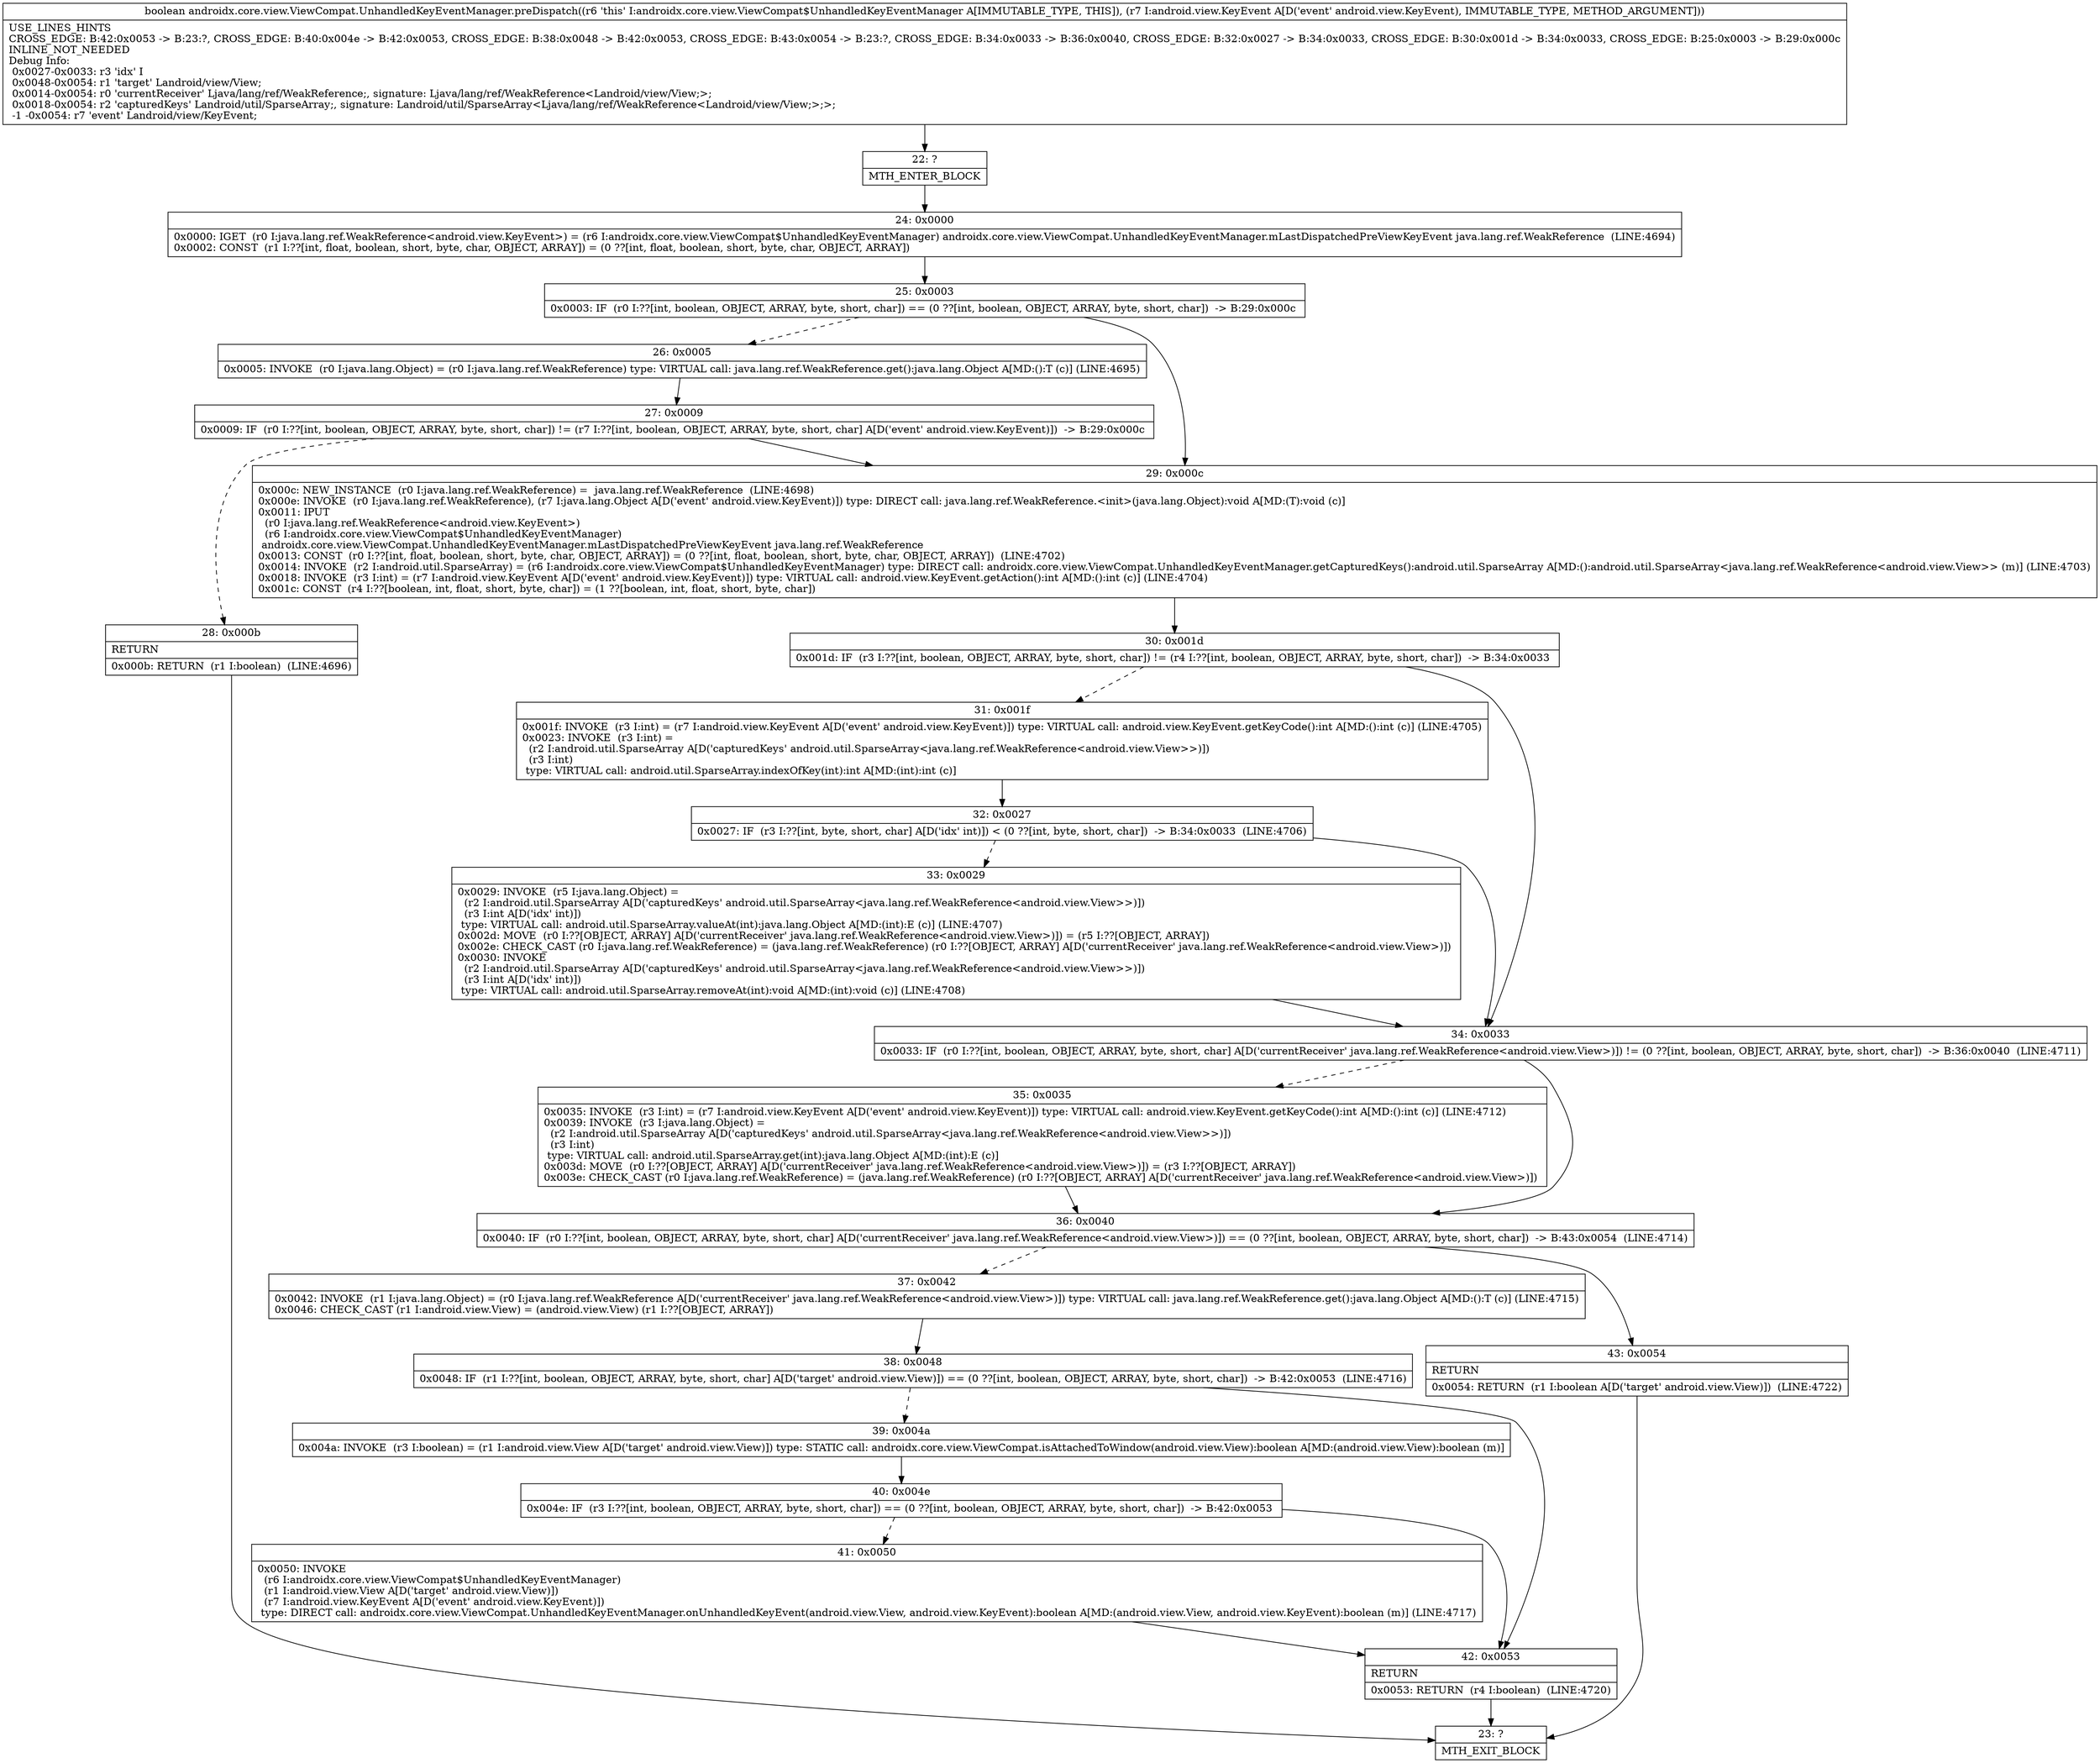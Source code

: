 digraph "CFG forandroidx.core.view.ViewCompat.UnhandledKeyEventManager.preDispatch(Landroid\/view\/KeyEvent;)Z" {
Node_22 [shape=record,label="{22\:\ ?|MTH_ENTER_BLOCK\l}"];
Node_24 [shape=record,label="{24\:\ 0x0000|0x0000: IGET  (r0 I:java.lang.ref.WeakReference\<android.view.KeyEvent\>) = (r6 I:androidx.core.view.ViewCompat$UnhandledKeyEventManager) androidx.core.view.ViewCompat.UnhandledKeyEventManager.mLastDispatchedPreViewKeyEvent java.lang.ref.WeakReference  (LINE:4694)\l0x0002: CONST  (r1 I:??[int, float, boolean, short, byte, char, OBJECT, ARRAY]) = (0 ??[int, float, boolean, short, byte, char, OBJECT, ARRAY]) \l}"];
Node_25 [shape=record,label="{25\:\ 0x0003|0x0003: IF  (r0 I:??[int, boolean, OBJECT, ARRAY, byte, short, char]) == (0 ??[int, boolean, OBJECT, ARRAY, byte, short, char])  \-\> B:29:0x000c \l}"];
Node_26 [shape=record,label="{26\:\ 0x0005|0x0005: INVOKE  (r0 I:java.lang.Object) = (r0 I:java.lang.ref.WeakReference) type: VIRTUAL call: java.lang.ref.WeakReference.get():java.lang.Object A[MD:():T (c)] (LINE:4695)\l}"];
Node_27 [shape=record,label="{27\:\ 0x0009|0x0009: IF  (r0 I:??[int, boolean, OBJECT, ARRAY, byte, short, char]) != (r7 I:??[int, boolean, OBJECT, ARRAY, byte, short, char] A[D('event' android.view.KeyEvent)])  \-\> B:29:0x000c \l}"];
Node_28 [shape=record,label="{28\:\ 0x000b|RETURN\l|0x000b: RETURN  (r1 I:boolean)  (LINE:4696)\l}"];
Node_23 [shape=record,label="{23\:\ ?|MTH_EXIT_BLOCK\l}"];
Node_29 [shape=record,label="{29\:\ 0x000c|0x000c: NEW_INSTANCE  (r0 I:java.lang.ref.WeakReference) =  java.lang.ref.WeakReference  (LINE:4698)\l0x000e: INVOKE  (r0 I:java.lang.ref.WeakReference), (r7 I:java.lang.Object A[D('event' android.view.KeyEvent)]) type: DIRECT call: java.lang.ref.WeakReference.\<init\>(java.lang.Object):void A[MD:(T):void (c)]\l0x0011: IPUT  \l  (r0 I:java.lang.ref.WeakReference\<android.view.KeyEvent\>)\l  (r6 I:androidx.core.view.ViewCompat$UnhandledKeyEventManager)\l androidx.core.view.ViewCompat.UnhandledKeyEventManager.mLastDispatchedPreViewKeyEvent java.lang.ref.WeakReference \l0x0013: CONST  (r0 I:??[int, float, boolean, short, byte, char, OBJECT, ARRAY]) = (0 ??[int, float, boolean, short, byte, char, OBJECT, ARRAY])  (LINE:4702)\l0x0014: INVOKE  (r2 I:android.util.SparseArray) = (r6 I:androidx.core.view.ViewCompat$UnhandledKeyEventManager) type: DIRECT call: androidx.core.view.ViewCompat.UnhandledKeyEventManager.getCapturedKeys():android.util.SparseArray A[MD:():android.util.SparseArray\<java.lang.ref.WeakReference\<android.view.View\>\> (m)] (LINE:4703)\l0x0018: INVOKE  (r3 I:int) = (r7 I:android.view.KeyEvent A[D('event' android.view.KeyEvent)]) type: VIRTUAL call: android.view.KeyEvent.getAction():int A[MD:():int (c)] (LINE:4704)\l0x001c: CONST  (r4 I:??[boolean, int, float, short, byte, char]) = (1 ??[boolean, int, float, short, byte, char]) \l}"];
Node_30 [shape=record,label="{30\:\ 0x001d|0x001d: IF  (r3 I:??[int, boolean, OBJECT, ARRAY, byte, short, char]) != (r4 I:??[int, boolean, OBJECT, ARRAY, byte, short, char])  \-\> B:34:0x0033 \l}"];
Node_31 [shape=record,label="{31\:\ 0x001f|0x001f: INVOKE  (r3 I:int) = (r7 I:android.view.KeyEvent A[D('event' android.view.KeyEvent)]) type: VIRTUAL call: android.view.KeyEvent.getKeyCode():int A[MD:():int (c)] (LINE:4705)\l0x0023: INVOKE  (r3 I:int) = \l  (r2 I:android.util.SparseArray A[D('capturedKeys' android.util.SparseArray\<java.lang.ref.WeakReference\<android.view.View\>\>)])\l  (r3 I:int)\l type: VIRTUAL call: android.util.SparseArray.indexOfKey(int):int A[MD:(int):int (c)]\l}"];
Node_32 [shape=record,label="{32\:\ 0x0027|0x0027: IF  (r3 I:??[int, byte, short, char] A[D('idx' int)]) \< (0 ??[int, byte, short, char])  \-\> B:34:0x0033  (LINE:4706)\l}"];
Node_33 [shape=record,label="{33\:\ 0x0029|0x0029: INVOKE  (r5 I:java.lang.Object) = \l  (r2 I:android.util.SparseArray A[D('capturedKeys' android.util.SparseArray\<java.lang.ref.WeakReference\<android.view.View\>\>)])\l  (r3 I:int A[D('idx' int)])\l type: VIRTUAL call: android.util.SparseArray.valueAt(int):java.lang.Object A[MD:(int):E (c)] (LINE:4707)\l0x002d: MOVE  (r0 I:??[OBJECT, ARRAY] A[D('currentReceiver' java.lang.ref.WeakReference\<android.view.View\>)]) = (r5 I:??[OBJECT, ARRAY]) \l0x002e: CHECK_CAST (r0 I:java.lang.ref.WeakReference) = (java.lang.ref.WeakReference) (r0 I:??[OBJECT, ARRAY] A[D('currentReceiver' java.lang.ref.WeakReference\<android.view.View\>)]) \l0x0030: INVOKE  \l  (r2 I:android.util.SparseArray A[D('capturedKeys' android.util.SparseArray\<java.lang.ref.WeakReference\<android.view.View\>\>)])\l  (r3 I:int A[D('idx' int)])\l type: VIRTUAL call: android.util.SparseArray.removeAt(int):void A[MD:(int):void (c)] (LINE:4708)\l}"];
Node_34 [shape=record,label="{34\:\ 0x0033|0x0033: IF  (r0 I:??[int, boolean, OBJECT, ARRAY, byte, short, char] A[D('currentReceiver' java.lang.ref.WeakReference\<android.view.View\>)]) != (0 ??[int, boolean, OBJECT, ARRAY, byte, short, char])  \-\> B:36:0x0040  (LINE:4711)\l}"];
Node_35 [shape=record,label="{35\:\ 0x0035|0x0035: INVOKE  (r3 I:int) = (r7 I:android.view.KeyEvent A[D('event' android.view.KeyEvent)]) type: VIRTUAL call: android.view.KeyEvent.getKeyCode():int A[MD:():int (c)] (LINE:4712)\l0x0039: INVOKE  (r3 I:java.lang.Object) = \l  (r2 I:android.util.SparseArray A[D('capturedKeys' android.util.SparseArray\<java.lang.ref.WeakReference\<android.view.View\>\>)])\l  (r3 I:int)\l type: VIRTUAL call: android.util.SparseArray.get(int):java.lang.Object A[MD:(int):E (c)]\l0x003d: MOVE  (r0 I:??[OBJECT, ARRAY] A[D('currentReceiver' java.lang.ref.WeakReference\<android.view.View\>)]) = (r3 I:??[OBJECT, ARRAY]) \l0x003e: CHECK_CAST (r0 I:java.lang.ref.WeakReference) = (java.lang.ref.WeakReference) (r0 I:??[OBJECT, ARRAY] A[D('currentReceiver' java.lang.ref.WeakReference\<android.view.View\>)]) \l}"];
Node_36 [shape=record,label="{36\:\ 0x0040|0x0040: IF  (r0 I:??[int, boolean, OBJECT, ARRAY, byte, short, char] A[D('currentReceiver' java.lang.ref.WeakReference\<android.view.View\>)]) == (0 ??[int, boolean, OBJECT, ARRAY, byte, short, char])  \-\> B:43:0x0054  (LINE:4714)\l}"];
Node_37 [shape=record,label="{37\:\ 0x0042|0x0042: INVOKE  (r1 I:java.lang.Object) = (r0 I:java.lang.ref.WeakReference A[D('currentReceiver' java.lang.ref.WeakReference\<android.view.View\>)]) type: VIRTUAL call: java.lang.ref.WeakReference.get():java.lang.Object A[MD:():T (c)] (LINE:4715)\l0x0046: CHECK_CAST (r1 I:android.view.View) = (android.view.View) (r1 I:??[OBJECT, ARRAY]) \l}"];
Node_38 [shape=record,label="{38\:\ 0x0048|0x0048: IF  (r1 I:??[int, boolean, OBJECT, ARRAY, byte, short, char] A[D('target' android.view.View)]) == (0 ??[int, boolean, OBJECT, ARRAY, byte, short, char])  \-\> B:42:0x0053  (LINE:4716)\l}"];
Node_39 [shape=record,label="{39\:\ 0x004a|0x004a: INVOKE  (r3 I:boolean) = (r1 I:android.view.View A[D('target' android.view.View)]) type: STATIC call: androidx.core.view.ViewCompat.isAttachedToWindow(android.view.View):boolean A[MD:(android.view.View):boolean (m)]\l}"];
Node_40 [shape=record,label="{40\:\ 0x004e|0x004e: IF  (r3 I:??[int, boolean, OBJECT, ARRAY, byte, short, char]) == (0 ??[int, boolean, OBJECT, ARRAY, byte, short, char])  \-\> B:42:0x0053 \l}"];
Node_41 [shape=record,label="{41\:\ 0x0050|0x0050: INVOKE  \l  (r6 I:androidx.core.view.ViewCompat$UnhandledKeyEventManager)\l  (r1 I:android.view.View A[D('target' android.view.View)])\l  (r7 I:android.view.KeyEvent A[D('event' android.view.KeyEvent)])\l type: DIRECT call: androidx.core.view.ViewCompat.UnhandledKeyEventManager.onUnhandledKeyEvent(android.view.View, android.view.KeyEvent):boolean A[MD:(android.view.View, android.view.KeyEvent):boolean (m)] (LINE:4717)\l}"];
Node_42 [shape=record,label="{42\:\ 0x0053|RETURN\l|0x0053: RETURN  (r4 I:boolean)  (LINE:4720)\l}"];
Node_43 [shape=record,label="{43\:\ 0x0054|RETURN\l|0x0054: RETURN  (r1 I:boolean A[D('target' android.view.View)])  (LINE:4722)\l}"];
MethodNode[shape=record,label="{boolean androidx.core.view.ViewCompat.UnhandledKeyEventManager.preDispatch((r6 'this' I:androidx.core.view.ViewCompat$UnhandledKeyEventManager A[IMMUTABLE_TYPE, THIS]), (r7 I:android.view.KeyEvent A[D('event' android.view.KeyEvent), IMMUTABLE_TYPE, METHOD_ARGUMENT]))  | USE_LINES_HINTS\lCROSS_EDGE: B:42:0x0053 \-\> B:23:?, CROSS_EDGE: B:40:0x004e \-\> B:42:0x0053, CROSS_EDGE: B:38:0x0048 \-\> B:42:0x0053, CROSS_EDGE: B:43:0x0054 \-\> B:23:?, CROSS_EDGE: B:34:0x0033 \-\> B:36:0x0040, CROSS_EDGE: B:32:0x0027 \-\> B:34:0x0033, CROSS_EDGE: B:30:0x001d \-\> B:34:0x0033, CROSS_EDGE: B:25:0x0003 \-\> B:29:0x000c\lINLINE_NOT_NEEDED\lDebug Info:\l  0x0027\-0x0033: r3 'idx' I\l  0x0048\-0x0054: r1 'target' Landroid\/view\/View;\l  0x0014\-0x0054: r0 'currentReceiver' Ljava\/lang\/ref\/WeakReference;, signature: Ljava\/lang\/ref\/WeakReference\<Landroid\/view\/View;\>;\l  0x0018\-0x0054: r2 'capturedKeys' Landroid\/util\/SparseArray;, signature: Landroid\/util\/SparseArray\<Ljava\/lang\/ref\/WeakReference\<Landroid\/view\/View;\>;\>;\l  \-1 \-0x0054: r7 'event' Landroid\/view\/KeyEvent;\l}"];
MethodNode -> Node_22;Node_22 -> Node_24;
Node_24 -> Node_25;
Node_25 -> Node_26[style=dashed];
Node_25 -> Node_29;
Node_26 -> Node_27;
Node_27 -> Node_28[style=dashed];
Node_27 -> Node_29;
Node_28 -> Node_23;
Node_29 -> Node_30;
Node_30 -> Node_31[style=dashed];
Node_30 -> Node_34;
Node_31 -> Node_32;
Node_32 -> Node_33[style=dashed];
Node_32 -> Node_34;
Node_33 -> Node_34;
Node_34 -> Node_35[style=dashed];
Node_34 -> Node_36;
Node_35 -> Node_36;
Node_36 -> Node_37[style=dashed];
Node_36 -> Node_43;
Node_37 -> Node_38;
Node_38 -> Node_39[style=dashed];
Node_38 -> Node_42;
Node_39 -> Node_40;
Node_40 -> Node_41[style=dashed];
Node_40 -> Node_42;
Node_41 -> Node_42;
Node_42 -> Node_23;
Node_43 -> Node_23;
}

